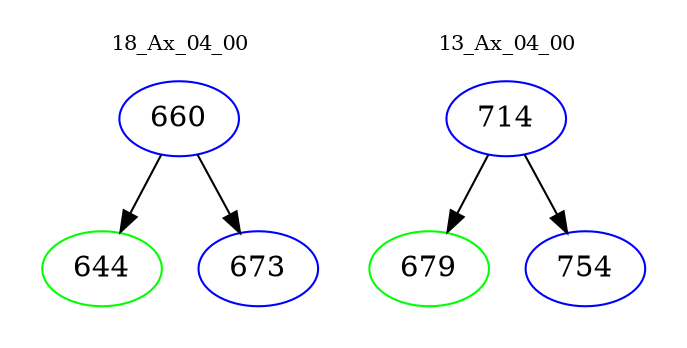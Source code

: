 digraph{
subgraph cluster_0 {
color = white
label = "18_Ax_04_00";
fontsize=10;
T0_660 [label="660", color="blue"]
T0_660 -> T0_644 [color="black"]
T0_644 [label="644", color="green"]
T0_660 -> T0_673 [color="black"]
T0_673 [label="673", color="blue"]
}
subgraph cluster_1 {
color = white
label = "13_Ax_04_00";
fontsize=10;
T1_714 [label="714", color="blue"]
T1_714 -> T1_679 [color="black"]
T1_679 [label="679", color="green"]
T1_714 -> T1_754 [color="black"]
T1_754 [label="754", color="blue"]
}
}
